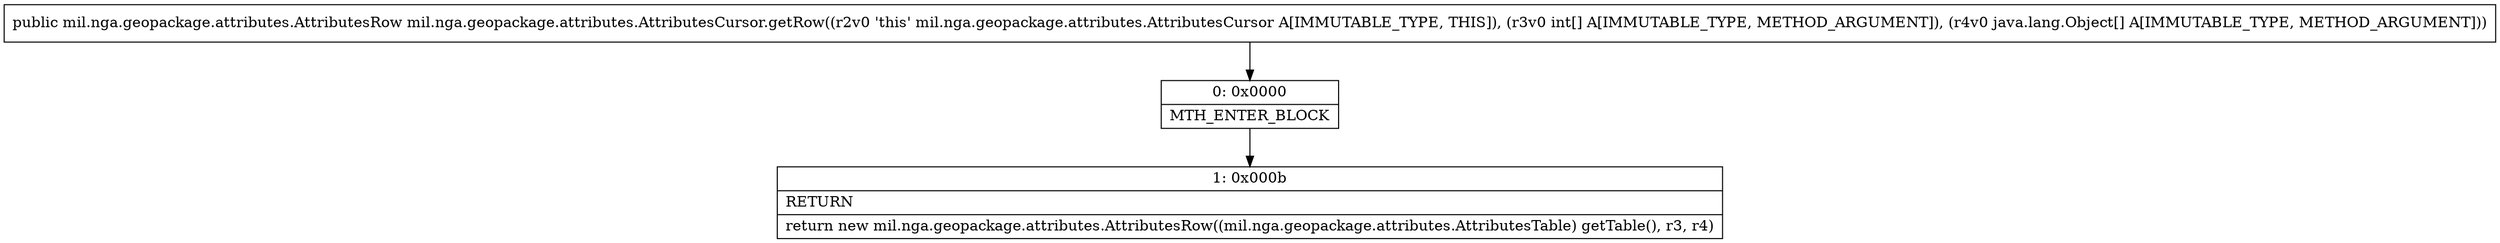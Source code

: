 digraph "CFG formil.nga.geopackage.attributes.AttributesCursor.getRow([I[Ljava\/lang\/Object;)Lmil\/nga\/geopackage\/attributes\/AttributesRow;" {
Node_0 [shape=record,label="{0\:\ 0x0000|MTH_ENTER_BLOCK\l}"];
Node_1 [shape=record,label="{1\:\ 0x000b|RETURN\l|return new mil.nga.geopackage.attributes.AttributesRow((mil.nga.geopackage.attributes.AttributesTable) getTable(), r3, r4)\l}"];
MethodNode[shape=record,label="{public mil.nga.geopackage.attributes.AttributesRow mil.nga.geopackage.attributes.AttributesCursor.getRow((r2v0 'this' mil.nga.geopackage.attributes.AttributesCursor A[IMMUTABLE_TYPE, THIS]), (r3v0 int[] A[IMMUTABLE_TYPE, METHOD_ARGUMENT]), (r4v0 java.lang.Object[] A[IMMUTABLE_TYPE, METHOD_ARGUMENT])) }"];
MethodNode -> Node_0;
Node_0 -> Node_1;
}

